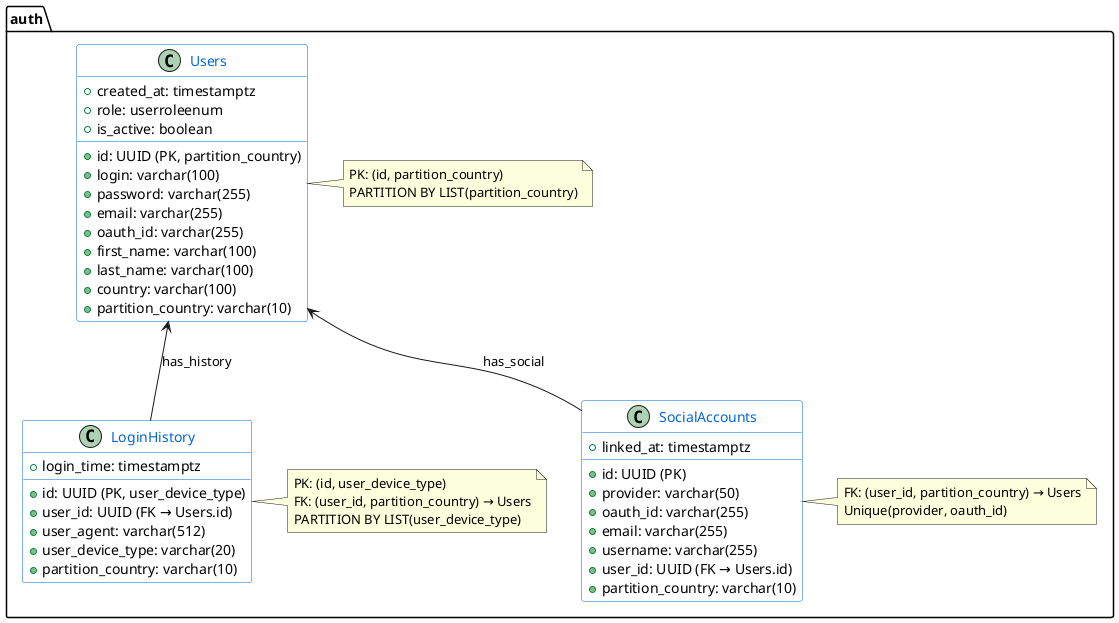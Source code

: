 @startuml
' Combined PostgreSQL schema diagram
skinparam class {
  BackgroundColor #FFFFFF
  BorderColor #0366D6
  FontColor #0366D6
}

package "auth" {
  class Users {
    + id: UUID (PK, partition_country)
    + login: varchar(100)
    + password: varchar(255)
    + email: varchar(255)
    + oauth_id: varchar(255)
    + first_name: varchar(100)
    + last_name: varchar(100)
    + created_at: timestamptz
    + role: userroleenum
    + is_active: boolean
    + country: varchar(100)
    + partition_country: varchar(10)
  }
  note right of Users
    PK: (id, partition_country)
    PARTITION BY LIST(partition_country)
  end note

  class LoginHistory {
    + id: UUID (PK, user_device_type)
    + user_id: UUID (FK → Users.id)
    + login_time: timestamptz
    + user_agent: varchar(512)
    + user_device_type: varchar(20)
    + partition_country: varchar(10)
  }
  note right of LoginHistory
    PK: (id, user_device_type)
    FK: (user_id, partition_country) → Users
    PARTITION BY LIST(user_device_type)
  end note

  class SocialAccounts {
    + id: UUID (PK)
    + provider: varchar(50)
    + oauth_id: varchar(255)
    + email: varchar(255)
    + username: varchar(255)
    + linked_at: timestamptz
    + user_id: UUID (FK → Users.id)
    + partition_country: varchar(10)
  }
  note right of SocialAccounts
    FK: (user_id, partition_country) → Users
    Unique(provider, oauth_id)
  end note

  Users <-- LoginHistory : has_history
  Users <-- SocialAccounts : has_social
}
@enduml

